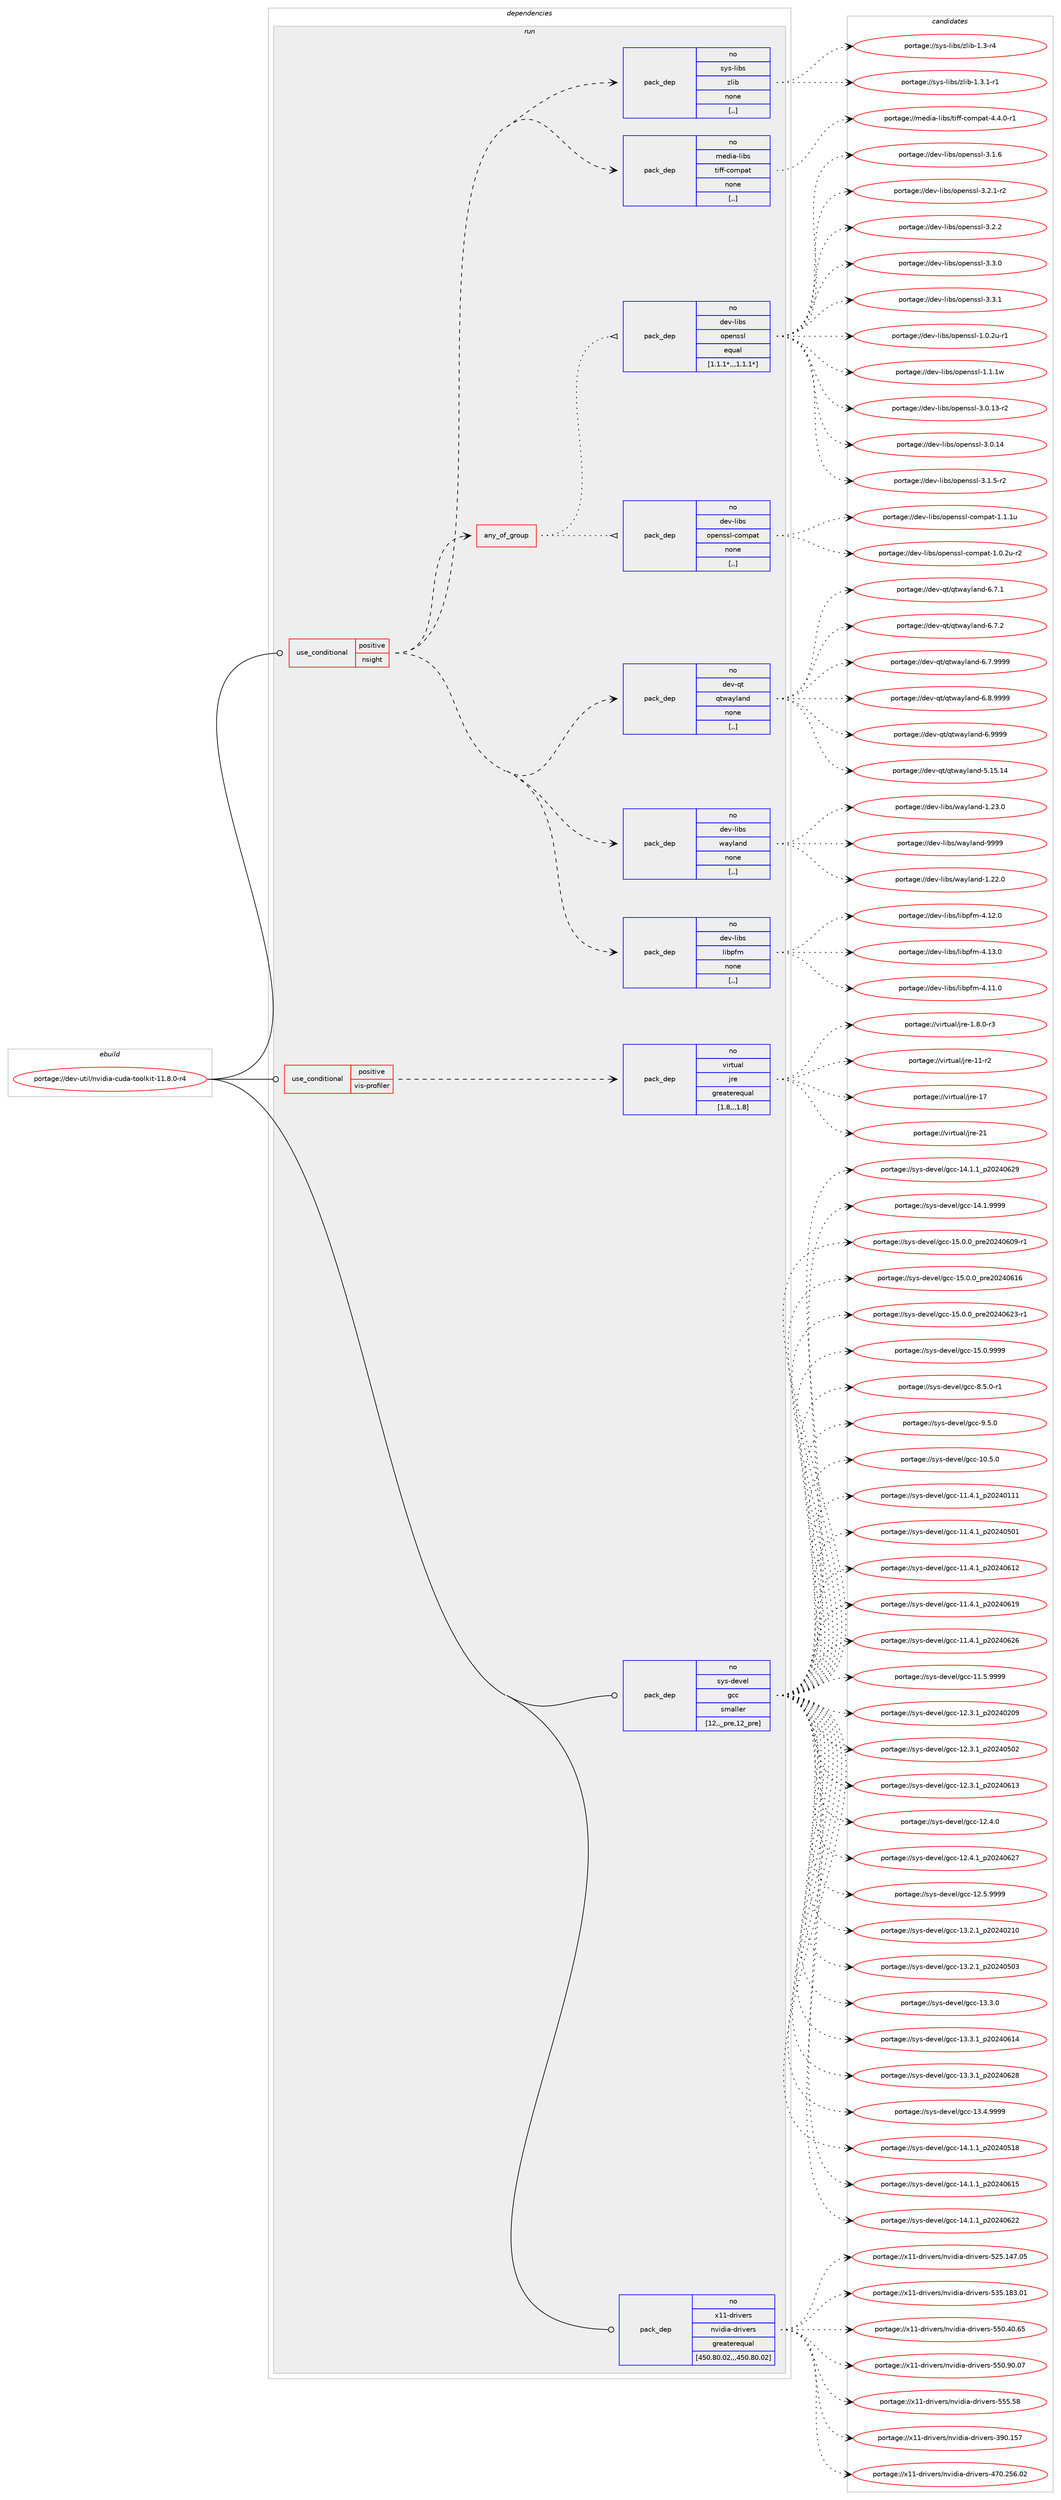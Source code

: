 digraph prolog {

# *************
# Graph options
# *************

newrank=true;
concentrate=true;
compound=true;
graph [rankdir=LR,fontname=Helvetica,fontsize=10,ranksep=1.5];#, ranksep=2.5, nodesep=0.2];
edge  [arrowhead=vee];
node  [fontname=Helvetica,fontsize=10];

# **********
# The ebuild
# **********

subgraph cluster_leftcol {
color=gray;
rank=same;
label=<<i>ebuild</i>>;
id [label="portage://dev-util/nvidia-cuda-toolkit-11.8.0-r4", color=red, width=4, href="../dev-util/nvidia-cuda-toolkit-11.8.0-r4.svg"];
}

# ****************
# The dependencies
# ****************

subgraph cluster_midcol {
color=gray;
label=<<i>dependencies</i>>;
subgraph cluster_compile {
fillcolor="#eeeeee";
style=filled;
label=<<i>compile</i>>;
}
subgraph cluster_compileandrun {
fillcolor="#eeeeee";
style=filled;
label=<<i>compile and run</i>>;
}
subgraph cluster_run {
fillcolor="#eeeeee";
style=filled;
label=<<i>run</i>>;
subgraph cond59625 {
dependency212789 [label=<<TABLE BORDER="0" CELLBORDER="1" CELLSPACING="0" CELLPADDING="4"><TR><TD ROWSPAN="3" CELLPADDING="10">use_conditional</TD></TR><TR><TD>positive</TD></TR><TR><TD>nsight</TD></TR></TABLE>>, shape=none, color=red];
subgraph pack151747 {
dependency212790 [label=<<TABLE BORDER="0" CELLBORDER="1" CELLSPACING="0" CELLPADDING="4" WIDTH="220"><TR><TD ROWSPAN="6" CELLPADDING="30">pack_dep</TD></TR><TR><TD WIDTH="110">no</TD></TR><TR><TD>dev-libs</TD></TR><TR><TD>libpfm</TD></TR><TR><TD>none</TD></TR><TR><TD>[,,]</TD></TR></TABLE>>, shape=none, color=blue];
}
dependency212789:e -> dependency212790:w [weight=20,style="dashed",arrowhead="vee"];
subgraph pack151748 {
dependency212791 [label=<<TABLE BORDER="0" CELLBORDER="1" CELLSPACING="0" CELLPADDING="4" WIDTH="220"><TR><TD ROWSPAN="6" CELLPADDING="30">pack_dep</TD></TR><TR><TD WIDTH="110">no</TD></TR><TR><TD>dev-libs</TD></TR><TR><TD>wayland</TD></TR><TR><TD>none</TD></TR><TR><TD>[,,]</TD></TR></TABLE>>, shape=none, color=blue];
}
dependency212789:e -> dependency212791:w [weight=20,style="dashed",arrowhead="vee"];
subgraph pack151749 {
dependency212792 [label=<<TABLE BORDER="0" CELLBORDER="1" CELLSPACING="0" CELLPADDING="4" WIDTH="220"><TR><TD ROWSPAN="6" CELLPADDING="30">pack_dep</TD></TR><TR><TD WIDTH="110">no</TD></TR><TR><TD>dev-qt</TD></TR><TR><TD>qtwayland</TD></TR><TR><TD>none</TD></TR><TR><TD>[,,]</TD></TR></TABLE>>, shape=none, color=blue];
}
dependency212789:e -> dependency212792:w [weight=20,style="dashed",arrowhead="vee"];
subgraph any1275 {
dependency212793 [label=<<TABLE BORDER="0" CELLBORDER="1" CELLSPACING="0" CELLPADDING="4"><TR><TD CELLPADDING="10">any_of_group</TD></TR></TABLE>>, shape=none, color=red];subgraph pack151750 {
dependency212794 [label=<<TABLE BORDER="0" CELLBORDER="1" CELLSPACING="0" CELLPADDING="4" WIDTH="220"><TR><TD ROWSPAN="6" CELLPADDING="30">pack_dep</TD></TR><TR><TD WIDTH="110">no</TD></TR><TR><TD>dev-libs</TD></TR><TR><TD>openssl-compat</TD></TR><TR><TD>none</TD></TR><TR><TD>[,,]</TD></TR></TABLE>>, shape=none, color=blue];
}
dependency212793:e -> dependency212794:w [weight=20,style="dotted",arrowhead="oinv"];
subgraph pack151751 {
dependency212795 [label=<<TABLE BORDER="0" CELLBORDER="1" CELLSPACING="0" CELLPADDING="4" WIDTH="220"><TR><TD ROWSPAN="6" CELLPADDING="30">pack_dep</TD></TR><TR><TD WIDTH="110">no</TD></TR><TR><TD>dev-libs</TD></TR><TR><TD>openssl</TD></TR><TR><TD>equal</TD></TR><TR><TD>[1.1.1*,,,1.1.1*]</TD></TR></TABLE>>, shape=none, color=blue];
}
dependency212793:e -> dependency212795:w [weight=20,style="dotted",arrowhead="oinv"];
}
dependency212789:e -> dependency212793:w [weight=20,style="dashed",arrowhead="vee"];
subgraph pack151752 {
dependency212796 [label=<<TABLE BORDER="0" CELLBORDER="1" CELLSPACING="0" CELLPADDING="4" WIDTH="220"><TR><TD ROWSPAN="6" CELLPADDING="30">pack_dep</TD></TR><TR><TD WIDTH="110">no</TD></TR><TR><TD>media-libs</TD></TR><TR><TD>tiff-compat</TD></TR><TR><TD>none</TD></TR><TR><TD>[,,]</TD></TR></TABLE>>, shape=none, color=blue];
}
dependency212789:e -> dependency212796:w [weight=20,style="dashed",arrowhead="vee"];
subgraph pack151753 {
dependency212797 [label=<<TABLE BORDER="0" CELLBORDER="1" CELLSPACING="0" CELLPADDING="4" WIDTH="220"><TR><TD ROWSPAN="6" CELLPADDING="30">pack_dep</TD></TR><TR><TD WIDTH="110">no</TD></TR><TR><TD>sys-libs</TD></TR><TR><TD>zlib</TD></TR><TR><TD>none</TD></TR><TR><TD>[,,]</TD></TR></TABLE>>, shape=none, color=blue];
}
dependency212789:e -> dependency212797:w [weight=20,style="dashed",arrowhead="vee"];
}
id:e -> dependency212789:w [weight=20,style="solid",arrowhead="odot"];
subgraph cond59626 {
dependency212798 [label=<<TABLE BORDER="0" CELLBORDER="1" CELLSPACING="0" CELLPADDING="4"><TR><TD ROWSPAN="3" CELLPADDING="10">use_conditional</TD></TR><TR><TD>positive</TD></TR><TR><TD>vis-profiler</TD></TR></TABLE>>, shape=none, color=red];
subgraph pack151754 {
dependency212799 [label=<<TABLE BORDER="0" CELLBORDER="1" CELLSPACING="0" CELLPADDING="4" WIDTH="220"><TR><TD ROWSPAN="6" CELLPADDING="30">pack_dep</TD></TR><TR><TD WIDTH="110">no</TD></TR><TR><TD>virtual</TD></TR><TR><TD>jre</TD></TR><TR><TD>greaterequal</TD></TR><TR><TD>[1.8,,,1.8]</TD></TR></TABLE>>, shape=none, color=blue];
}
dependency212798:e -> dependency212799:w [weight=20,style="dashed",arrowhead="vee"];
}
id:e -> dependency212798:w [weight=20,style="solid",arrowhead="odot"];
subgraph pack151755 {
dependency212800 [label=<<TABLE BORDER="0" CELLBORDER="1" CELLSPACING="0" CELLPADDING="4" WIDTH="220"><TR><TD ROWSPAN="6" CELLPADDING="30">pack_dep</TD></TR><TR><TD WIDTH="110">no</TD></TR><TR><TD>sys-devel</TD></TR><TR><TD>gcc</TD></TR><TR><TD>smaller</TD></TR><TR><TD>[12,,_pre,12_pre]</TD></TR></TABLE>>, shape=none, color=blue];
}
id:e -> dependency212800:w [weight=20,style="solid",arrowhead="odot"];
subgraph pack151756 {
dependency212801 [label=<<TABLE BORDER="0" CELLBORDER="1" CELLSPACING="0" CELLPADDING="4" WIDTH="220"><TR><TD ROWSPAN="6" CELLPADDING="30">pack_dep</TD></TR><TR><TD WIDTH="110">no</TD></TR><TR><TD>x11-drivers</TD></TR><TR><TD>nvidia-drivers</TD></TR><TR><TD>greaterequal</TD></TR><TR><TD>[450.80.02,,,450.80.02]</TD></TR></TABLE>>, shape=none, color=blue];
}
id:e -> dependency212801:w [weight=20,style="solid",arrowhead="odot"];
}
}

# **************
# The candidates
# **************

subgraph cluster_choices {
rank=same;
color=gray;
label=<<i>candidates</i>>;

subgraph choice151747 {
color=black;
nodesep=1;
choice1001011184510810598115471081059811210210945524649494648 [label="portage://dev-libs/libpfm-4.11.0", color=red, width=4,href="../dev-libs/libpfm-4.11.0.svg"];
choice1001011184510810598115471081059811210210945524649504648 [label="portage://dev-libs/libpfm-4.12.0", color=red, width=4,href="../dev-libs/libpfm-4.12.0.svg"];
choice1001011184510810598115471081059811210210945524649514648 [label="portage://dev-libs/libpfm-4.13.0", color=red, width=4,href="../dev-libs/libpfm-4.13.0.svg"];
dependency212790:e -> choice1001011184510810598115471081059811210210945524649494648:w [style=dotted,weight="100"];
dependency212790:e -> choice1001011184510810598115471081059811210210945524649504648:w [style=dotted,weight="100"];
dependency212790:e -> choice1001011184510810598115471081059811210210945524649514648:w [style=dotted,weight="100"];
}
subgraph choice151748 {
color=black;
nodesep=1;
choice100101118451081059811547119971211089711010045494650504648 [label="portage://dev-libs/wayland-1.22.0", color=red, width=4,href="../dev-libs/wayland-1.22.0.svg"];
choice100101118451081059811547119971211089711010045494650514648 [label="portage://dev-libs/wayland-1.23.0", color=red, width=4,href="../dev-libs/wayland-1.23.0.svg"];
choice10010111845108105981154711997121108971101004557575757 [label="portage://dev-libs/wayland-9999", color=red, width=4,href="../dev-libs/wayland-9999.svg"];
dependency212791:e -> choice100101118451081059811547119971211089711010045494650504648:w [style=dotted,weight="100"];
dependency212791:e -> choice100101118451081059811547119971211089711010045494650514648:w [style=dotted,weight="100"];
dependency212791:e -> choice10010111845108105981154711997121108971101004557575757:w [style=dotted,weight="100"];
}
subgraph choice151749 {
color=black;
nodesep=1;
choice100101118451131164711311611997121108971101004553464953464952 [label="portage://dev-qt/qtwayland-5.15.14", color=red, width=4,href="../dev-qt/qtwayland-5.15.14.svg"];
choice10010111845113116471131161199712110897110100455446554649 [label="portage://dev-qt/qtwayland-6.7.1", color=red, width=4,href="../dev-qt/qtwayland-6.7.1.svg"];
choice10010111845113116471131161199712110897110100455446554650 [label="portage://dev-qt/qtwayland-6.7.2", color=red, width=4,href="../dev-qt/qtwayland-6.7.2.svg"];
choice10010111845113116471131161199712110897110100455446554657575757 [label="portage://dev-qt/qtwayland-6.7.9999", color=red, width=4,href="../dev-qt/qtwayland-6.7.9999.svg"];
choice10010111845113116471131161199712110897110100455446564657575757 [label="portage://dev-qt/qtwayland-6.8.9999", color=red, width=4,href="../dev-qt/qtwayland-6.8.9999.svg"];
choice1001011184511311647113116119971211089711010045544657575757 [label="portage://dev-qt/qtwayland-6.9999", color=red, width=4,href="../dev-qt/qtwayland-6.9999.svg"];
dependency212792:e -> choice100101118451131164711311611997121108971101004553464953464952:w [style=dotted,weight="100"];
dependency212792:e -> choice10010111845113116471131161199712110897110100455446554649:w [style=dotted,weight="100"];
dependency212792:e -> choice10010111845113116471131161199712110897110100455446554650:w [style=dotted,weight="100"];
dependency212792:e -> choice10010111845113116471131161199712110897110100455446554657575757:w [style=dotted,weight="100"];
dependency212792:e -> choice10010111845113116471131161199712110897110100455446564657575757:w [style=dotted,weight="100"];
dependency212792:e -> choice1001011184511311647113116119971211089711010045544657575757:w [style=dotted,weight="100"];
}
subgraph choice151750 {
color=black;
nodesep=1;
choice1001011184510810598115471111121011101151151084599111109112971164549464846501174511450 [label="portage://dev-libs/openssl-compat-1.0.2u-r2", color=red, width=4,href="../dev-libs/openssl-compat-1.0.2u-r2.svg"];
choice100101118451081059811547111112101110115115108459911110911297116454946494649117 [label="portage://dev-libs/openssl-compat-1.1.1u", color=red, width=4,href="../dev-libs/openssl-compat-1.1.1u.svg"];
dependency212794:e -> choice1001011184510810598115471111121011101151151084599111109112971164549464846501174511450:w [style=dotted,weight="100"];
dependency212794:e -> choice100101118451081059811547111112101110115115108459911110911297116454946494649117:w [style=dotted,weight="100"];
}
subgraph choice151751 {
color=black;
nodesep=1;
choice1001011184510810598115471111121011101151151084549464846501174511449 [label="portage://dev-libs/openssl-1.0.2u-r1", color=red, width=4,href="../dev-libs/openssl-1.0.2u-r1.svg"];
choice100101118451081059811547111112101110115115108454946494649119 [label="portage://dev-libs/openssl-1.1.1w", color=red, width=4,href="../dev-libs/openssl-1.1.1w.svg"];
choice100101118451081059811547111112101110115115108455146484649514511450 [label="portage://dev-libs/openssl-3.0.13-r2", color=red, width=4,href="../dev-libs/openssl-3.0.13-r2.svg"];
choice10010111845108105981154711111210111011511510845514648464952 [label="portage://dev-libs/openssl-3.0.14", color=red, width=4,href="../dev-libs/openssl-3.0.14.svg"];
choice1001011184510810598115471111121011101151151084551464946534511450 [label="portage://dev-libs/openssl-3.1.5-r2", color=red, width=4,href="../dev-libs/openssl-3.1.5-r2.svg"];
choice100101118451081059811547111112101110115115108455146494654 [label="portage://dev-libs/openssl-3.1.6", color=red, width=4,href="../dev-libs/openssl-3.1.6.svg"];
choice1001011184510810598115471111121011101151151084551465046494511450 [label="portage://dev-libs/openssl-3.2.1-r2", color=red, width=4,href="../dev-libs/openssl-3.2.1-r2.svg"];
choice100101118451081059811547111112101110115115108455146504650 [label="portage://dev-libs/openssl-3.2.2", color=red, width=4,href="../dev-libs/openssl-3.2.2.svg"];
choice100101118451081059811547111112101110115115108455146514648 [label="portage://dev-libs/openssl-3.3.0", color=red, width=4,href="../dev-libs/openssl-3.3.0.svg"];
choice100101118451081059811547111112101110115115108455146514649 [label="portage://dev-libs/openssl-3.3.1", color=red, width=4,href="../dev-libs/openssl-3.3.1.svg"];
dependency212795:e -> choice1001011184510810598115471111121011101151151084549464846501174511449:w [style=dotted,weight="100"];
dependency212795:e -> choice100101118451081059811547111112101110115115108454946494649119:w [style=dotted,weight="100"];
dependency212795:e -> choice100101118451081059811547111112101110115115108455146484649514511450:w [style=dotted,weight="100"];
dependency212795:e -> choice10010111845108105981154711111210111011511510845514648464952:w [style=dotted,weight="100"];
dependency212795:e -> choice1001011184510810598115471111121011101151151084551464946534511450:w [style=dotted,weight="100"];
dependency212795:e -> choice100101118451081059811547111112101110115115108455146494654:w [style=dotted,weight="100"];
dependency212795:e -> choice1001011184510810598115471111121011101151151084551465046494511450:w [style=dotted,weight="100"];
dependency212795:e -> choice100101118451081059811547111112101110115115108455146504650:w [style=dotted,weight="100"];
dependency212795:e -> choice100101118451081059811547111112101110115115108455146514648:w [style=dotted,weight="100"];
dependency212795:e -> choice100101118451081059811547111112101110115115108455146514649:w [style=dotted,weight="100"];
}
subgraph choice151752 {
color=black;
nodesep=1;
choice109101100105974510810598115471161051021024599111109112971164552465246484511449 [label="portage://media-libs/tiff-compat-4.4.0-r1", color=red, width=4,href="../media-libs/tiff-compat-4.4.0-r1.svg"];
dependency212796:e -> choice109101100105974510810598115471161051021024599111109112971164552465246484511449:w [style=dotted,weight="100"];
}
subgraph choice151753 {
color=black;
nodesep=1;
choice11512111545108105981154712210810598454946514511452 [label="portage://sys-libs/zlib-1.3-r4", color=red, width=4,href="../sys-libs/zlib-1.3-r4.svg"];
choice115121115451081059811547122108105984549465146494511449 [label="portage://sys-libs/zlib-1.3.1-r1", color=red, width=4,href="../sys-libs/zlib-1.3.1-r1.svg"];
dependency212797:e -> choice11512111545108105981154712210810598454946514511452:w [style=dotted,weight="100"];
dependency212797:e -> choice115121115451081059811547122108105984549465146494511449:w [style=dotted,weight="100"];
}
subgraph choice151754 {
color=black;
nodesep=1;
choice11810511411611797108471061141014549465646484511451 [label="portage://virtual/jre-1.8.0-r3", color=red, width=4,href="../virtual/jre-1.8.0-r3.svg"];
choice11810511411611797108471061141014549494511450 [label="portage://virtual/jre-11-r2", color=red, width=4,href="../virtual/jre-11-r2.svg"];
choice1181051141161179710847106114101454955 [label="portage://virtual/jre-17", color=red, width=4,href="../virtual/jre-17.svg"];
choice1181051141161179710847106114101455049 [label="portage://virtual/jre-21", color=red, width=4,href="../virtual/jre-21.svg"];
dependency212799:e -> choice11810511411611797108471061141014549465646484511451:w [style=dotted,weight="100"];
dependency212799:e -> choice11810511411611797108471061141014549494511450:w [style=dotted,weight="100"];
dependency212799:e -> choice1181051141161179710847106114101454955:w [style=dotted,weight="100"];
dependency212799:e -> choice1181051141161179710847106114101455049:w [style=dotted,weight="100"];
}
subgraph choice151755 {
color=black;
nodesep=1;
choice1151211154510010111810110847103999945494846534648 [label="portage://sys-devel/gcc-10.5.0", color=red, width=4,href="../sys-devel/gcc-10.5.0.svg"];
choice1151211154510010111810110847103999945494946524649951125048505248494949 [label="portage://sys-devel/gcc-11.4.1_p20240111", color=red, width=4,href="../sys-devel/gcc-11.4.1_p20240111.svg"];
choice1151211154510010111810110847103999945494946524649951125048505248534849 [label="portage://sys-devel/gcc-11.4.1_p20240501", color=red, width=4,href="../sys-devel/gcc-11.4.1_p20240501.svg"];
choice1151211154510010111810110847103999945494946524649951125048505248544950 [label="portage://sys-devel/gcc-11.4.1_p20240612", color=red, width=4,href="../sys-devel/gcc-11.4.1_p20240612.svg"];
choice1151211154510010111810110847103999945494946524649951125048505248544957 [label="portage://sys-devel/gcc-11.4.1_p20240619", color=red, width=4,href="../sys-devel/gcc-11.4.1_p20240619.svg"];
choice1151211154510010111810110847103999945494946524649951125048505248545054 [label="portage://sys-devel/gcc-11.4.1_p20240626", color=red, width=4,href="../sys-devel/gcc-11.4.1_p20240626.svg"];
choice1151211154510010111810110847103999945494946534657575757 [label="portage://sys-devel/gcc-11.5.9999", color=red, width=4,href="../sys-devel/gcc-11.5.9999.svg"];
choice1151211154510010111810110847103999945495046514649951125048505248504857 [label="portage://sys-devel/gcc-12.3.1_p20240209", color=red, width=4,href="../sys-devel/gcc-12.3.1_p20240209.svg"];
choice1151211154510010111810110847103999945495046514649951125048505248534850 [label="portage://sys-devel/gcc-12.3.1_p20240502", color=red, width=4,href="../sys-devel/gcc-12.3.1_p20240502.svg"];
choice1151211154510010111810110847103999945495046514649951125048505248544951 [label="portage://sys-devel/gcc-12.3.1_p20240613", color=red, width=4,href="../sys-devel/gcc-12.3.1_p20240613.svg"];
choice1151211154510010111810110847103999945495046524648 [label="portage://sys-devel/gcc-12.4.0", color=red, width=4,href="../sys-devel/gcc-12.4.0.svg"];
choice1151211154510010111810110847103999945495046524649951125048505248545055 [label="portage://sys-devel/gcc-12.4.1_p20240627", color=red, width=4,href="../sys-devel/gcc-12.4.1_p20240627.svg"];
choice1151211154510010111810110847103999945495046534657575757 [label="portage://sys-devel/gcc-12.5.9999", color=red, width=4,href="../sys-devel/gcc-12.5.9999.svg"];
choice1151211154510010111810110847103999945495146504649951125048505248504948 [label="portage://sys-devel/gcc-13.2.1_p20240210", color=red, width=4,href="../sys-devel/gcc-13.2.1_p20240210.svg"];
choice1151211154510010111810110847103999945495146504649951125048505248534851 [label="portage://sys-devel/gcc-13.2.1_p20240503", color=red, width=4,href="../sys-devel/gcc-13.2.1_p20240503.svg"];
choice1151211154510010111810110847103999945495146514648 [label="portage://sys-devel/gcc-13.3.0", color=red, width=4,href="../sys-devel/gcc-13.3.0.svg"];
choice1151211154510010111810110847103999945495146514649951125048505248544952 [label="portage://sys-devel/gcc-13.3.1_p20240614", color=red, width=4,href="../sys-devel/gcc-13.3.1_p20240614.svg"];
choice1151211154510010111810110847103999945495146514649951125048505248545056 [label="portage://sys-devel/gcc-13.3.1_p20240628", color=red, width=4,href="../sys-devel/gcc-13.3.1_p20240628.svg"];
choice1151211154510010111810110847103999945495146524657575757 [label="portage://sys-devel/gcc-13.4.9999", color=red, width=4,href="../sys-devel/gcc-13.4.9999.svg"];
choice1151211154510010111810110847103999945495246494649951125048505248534956 [label="portage://sys-devel/gcc-14.1.1_p20240518", color=red, width=4,href="../sys-devel/gcc-14.1.1_p20240518.svg"];
choice1151211154510010111810110847103999945495246494649951125048505248544953 [label="portage://sys-devel/gcc-14.1.1_p20240615", color=red, width=4,href="../sys-devel/gcc-14.1.1_p20240615.svg"];
choice1151211154510010111810110847103999945495246494649951125048505248545050 [label="portage://sys-devel/gcc-14.1.1_p20240622", color=red, width=4,href="../sys-devel/gcc-14.1.1_p20240622.svg"];
choice1151211154510010111810110847103999945495246494649951125048505248545057 [label="portage://sys-devel/gcc-14.1.1_p20240629", color=red, width=4,href="../sys-devel/gcc-14.1.1_p20240629.svg"];
choice1151211154510010111810110847103999945495246494657575757 [label="portage://sys-devel/gcc-14.1.9999", color=red, width=4,href="../sys-devel/gcc-14.1.9999.svg"];
choice11512111545100101118101108471039999454953464846489511211410150485052485448574511449 [label="portage://sys-devel/gcc-15.0.0_pre20240609-r1", color=red, width=4,href="../sys-devel/gcc-15.0.0_pre20240609-r1.svg"];
choice1151211154510010111810110847103999945495346484648951121141015048505248544954 [label="portage://sys-devel/gcc-15.0.0_pre20240616", color=red, width=4,href="../sys-devel/gcc-15.0.0_pre20240616.svg"];
choice11512111545100101118101108471039999454953464846489511211410150485052485450514511449 [label="portage://sys-devel/gcc-15.0.0_pre20240623-r1", color=red, width=4,href="../sys-devel/gcc-15.0.0_pre20240623-r1.svg"];
choice1151211154510010111810110847103999945495346484657575757 [label="portage://sys-devel/gcc-15.0.9999", color=red, width=4,href="../sys-devel/gcc-15.0.9999.svg"];
choice115121115451001011181011084710399994556465346484511449 [label="portage://sys-devel/gcc-8.5.0-r1", color=red, width=4,href="../sys-devel/gcc-8.5.0-r1.svg"];
choice11512111545100101118101108471039999455746534648 [label="portage://sys-devel/gcc-9.5.0", color=red, width=4,href="../sys-devel/gcc-9.5.0.svg"];
dependency212800:e -> choice1151211154510010111810110847103999945494846534648:w [style=dotted,weight="100"];
dependency212800:e -> choice1151211154510010111810110847103999945494946524649951125048505248494949:w [style=dotted,weight="100"];
dependency212800:e -> choice1151211154510010111810110847103999945494946524649951125048505248534849:w [style=dotted,weight="100"];
dependency212800:e -> choice1151211154510010111810110847103999945494946524649951125048505248544950:w [style=dotted,weight="100"];
dependency212800:e -> choice1151211154510010111810110847103999945494946524649951125048505248544957:w [style=dotted,weight="100"];
dependency212800:e -> choice1151211154510010111810110847103999945494946524649951125048505248545054:w [style=dotted,weight="100"];
dependency212800:e -> choice1151211154510010111810110847103999945494946534657575757:w [style=dotted,weight="100"];
dependency212800:e -> choice1151211154510010111810110847103999945495046514649951125048505248504857:w [style=dotted,weight="100"];
dependency212800:e -> choice1151211154510010111810110847103999945495046514649951125048505248534850:w [style=dotted,weight="100"];
dependency212800:e -> choice1151211154510010111810110847103999945495046514649951125048505248544951:w [style=dotted,weight="100"];
dependency212800:e -> choice1151211154510010111810110847103999945495046524648:w [style=dotted,weight="100"];
dependency212800:e -> choice1151211154510010111810110847103999945495046524649951125048505248545055:w [style=dotted,weight="100"];
dependency212800:e -> choice1151211154510010111810110847103999945495046534657575757:w [style=dotted,weight="100"];
dependency212800:e -> choice1151211154510010111810110847103999945495146504649951125048505248504948:w [style=dotted,weight="100"];
dependency212800:e -> choice1151211154510010111810110847103999945495146504649951125048505248534851:w [style=dotted,weight="100"];
dependency212800:e -> choice1151211154510010111810110847103999945495146514648:w [style=dotted,weight="100"];
dependency212800:e -> choice1151211154510010111810110847103999945495146514649951125048505248544952:w [style=dotted,weight="100"];
dependency212800:e -> choice1151211154510010111810110847103999945495146514649951125048505248545056:w [style=dotted,weight="100"];
dependency212800:e -> choice1151211154510010111810110847103999945495146524657575757:w [style=dotted,weight="100"];
dependency212800:e -> choice1151211154510010111810110847103999945495246494649951125048505248534956:w [style=dotted,weight="100"];
dependency212800:e -> choice1151211154510010111810110847103999945495246494649951125048505248544953:w [style=dotted,weight="100"];
dependency212800:e -> choice1151211154510010111810110847103999945495246494649951125048505248545050:w [style=dotted,weight="100"];
dependency212800:e -> choice1151211154510010111810110847103999945495246494649951125048505248545057:w [style=dotted,weight="100"];
dependency212800:e -> choice1151211154510010111810110847103999945495246494657575757:w [style=dotted,weight="100"];
dependency212800:e -> choice11512111545100101118101108471039999454953464846489511211410150485052485448574511449:w [style=dotted,weight="100"];
dependency212800:e -> choice1151211154510010111810110847103999945495346484648951121141015048505248544954:w [style=dotted,weight="100"];
dependency212800:e -> choice11512111545100101118101108471039999454953464846489511211410150485052485450514511449:w [style=dotted,weight="100"];
dependency212800:e -> choice1151211154510010111810110847103999945495346484657575757:w [style=dotted,weight="100"];
dependency212800:e -> choice115121115451001011181011084710399994556465346484511449:w [style=dotted,weight="100"];
dependency212800:e -> choice11512111545100101118101108471039999455746534648:w [style=dotted,weight="100"];
}
subgraph choice151756 {
color=black;
nodesep=1;
choice1204949451001141051181011141154711011810510010597451001141051181011141154551574846495355 [label="portage://x11-drivers/nvidia-drivers-390.157", color=red, width=4,href="../x11-drivers/nvidia-drivers-390.157.svg"];
choice1204949451001141051181011141154711011810510010597451001141051181011141154552554846505354464850 [label="portage://x11-drivers/nvidia-drivers-470.256.02", color=red, width=4,href="../x11-drivers/nvidia-drivers-470.256.02.svg"];
choice1204949451001141051181011141154711011810510010597451001141051181011141154553505346495255464853 [label="portage://x11-drivers/nvidia-drivers-525.147.05", color=red, width=4,href="../x11-drivers/nvidia-drivers-525.147.05.svg"];
choice1204949451001141051181011141154711011810510010597451001141051181011141154553515346495651464849 [label="portage://x11-drivers/nvidia-drivers-535.183.01", color=red, width=4,href="../x11-drivers/nvidia-drivers-535.183.01.svg"];
choice12049494510011410511810111411547110118105100105974510011410511810111411545535348465248465453 [label="portage://x11-drivers/nvidia-drivers-550.40.65", color=red, width=4,href="../x11-drivers/nvidia-drivers-550.40.65.svg"];
choice12049494510011410511810111411547110118105100105974510011410511810111411545535348465748464855 [label="portage://x11-drivers/nvidia-drivers-550.90.07", color=red, width=4,href="../x11-drivers/nvidia-drivers-550.90.07.svg"];
choice12049494510011410511810111411547110118105100105974510011410511810111411545535353465356 [label="portage://x11-drivers/nvidia-drivers-555.58", color=red, width=4,href="../x11-drivers/nvidia-drivers-555.58.svg"];
dependency212801:e -> choice1204949451001141051181011141154711011810510010597451001141051181011141154551574846495355:w [style=dotted,weight="100"];
dependency212801:e -> choice1204949451001141051181011141154711011810510010597451001141051181011141154552554846505354464850:w [style=dotted,weight="100"];
dependency212801:e -> choice1204949451001141051181011141154711011810510010597451001141051181011141154553505346495255464853:w [style=dotted,weight="100"];
dependency212801:e -> choice1204949451001141051181011141154711011810510010597451001141051181011141154553515346495651464849:w [style=dotted,weight="100"];
dependency212801:e -> choice12049494510011410511810111411547110118105100105974510011410511810111411545535348465248465453:w [style=dotted,weight="100"];
dependency212801:e -> choice12049494510011410511810111411547110118105100105974510011410511810111411545535348465748464855:w [style=dotted,weight="100"];
dependency212801:e -> choice12049494510011410511810111411547110118105100105974510011410511810111411545535353465356:w [style=dotted,weight="100"];
}
}

}

